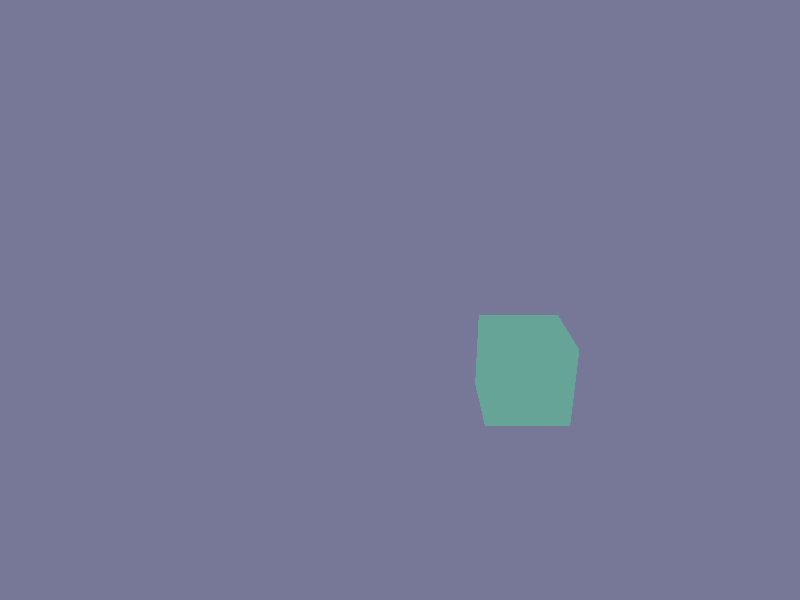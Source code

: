 // internal functions usable in user defined functions
#include "functions.inc"     
// just for colours
#include "colors.inc" 
box { <-1, -1, -1>, <-2, -2, -2> 
      pigment { colour HuntersGreen }
} 
// An infinite planar surface
// plane {<A, B, C>, D } where: A*x + B*y + C*z = D
plane {
  z, // <X Y Z> unit surface normal, vector points "away from surface"
  -4 // distance from the origin in the direction of the surface normal
  pigment { colour MidnightBlue }
}

// perspective (default) camera
camera {
  location  <0.0, 2.0, 5.0>
  look_at   <0.0, 0.0,  0.0>
  right     x*image_width/image_height
}
// create a regular point light source
light_source {
  0*x                  // light's position (translated below)
  color rgb <5,5,5>    // light's color
  translate <-20, 40, 20>
}

